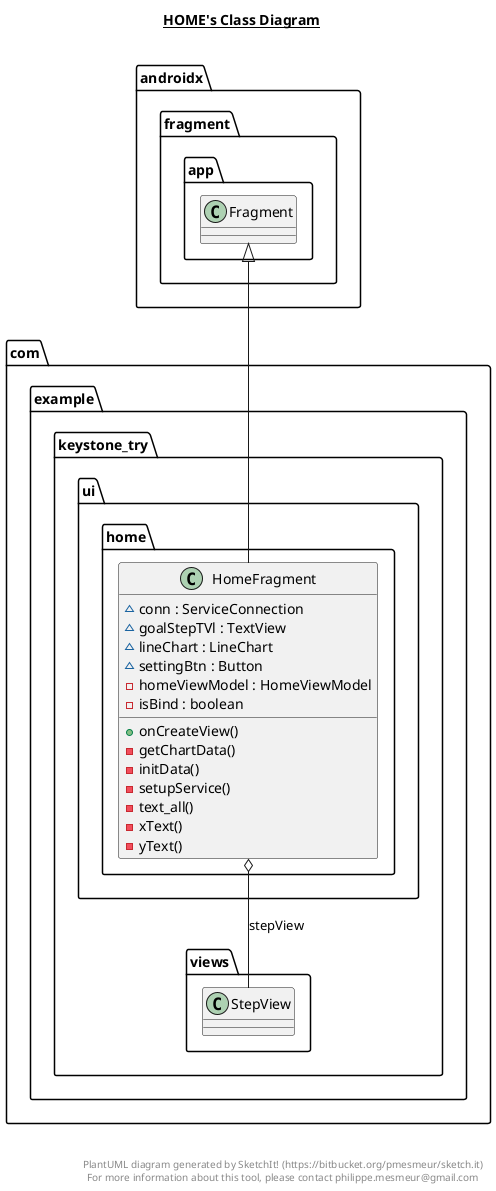 @startuml

title __HOME's Class Diagram__\n

  namespace com.example.keystone_try {
    namespace ui {
      namespace home {
        class com.example.keystone_try.ui.home.HomeFragment {
            ~ conn : ServiceConnection
            ~ goalStepTVl : TextView
            ~ lineChart : LineChart
            ~ settingBtn : Button
            - homeViewModel : HomeViewModel
            - isBind : boolean
            + onCreateView()
            - getChartData()
            - initData()
            - setupService()
            - text_all()
            - xText()
            - yText()
        }
      }
    }
  }
  

  com.example.keystone_try.ui.home.HomeFragment -up-|> androidx.fragment.app.Fragment
  com.example.keystone_try.ui.home.HomeFragment o-- com.example.keystone_try.views.StepView : stepView


right footer


PlantUML diagram generated by SketchIt! (https://bitbucket.org/pmesmeur/sketch.it)
For more information about this tool, please contact philippe.mesmeur@gmail.com
endfooter

@enduml

